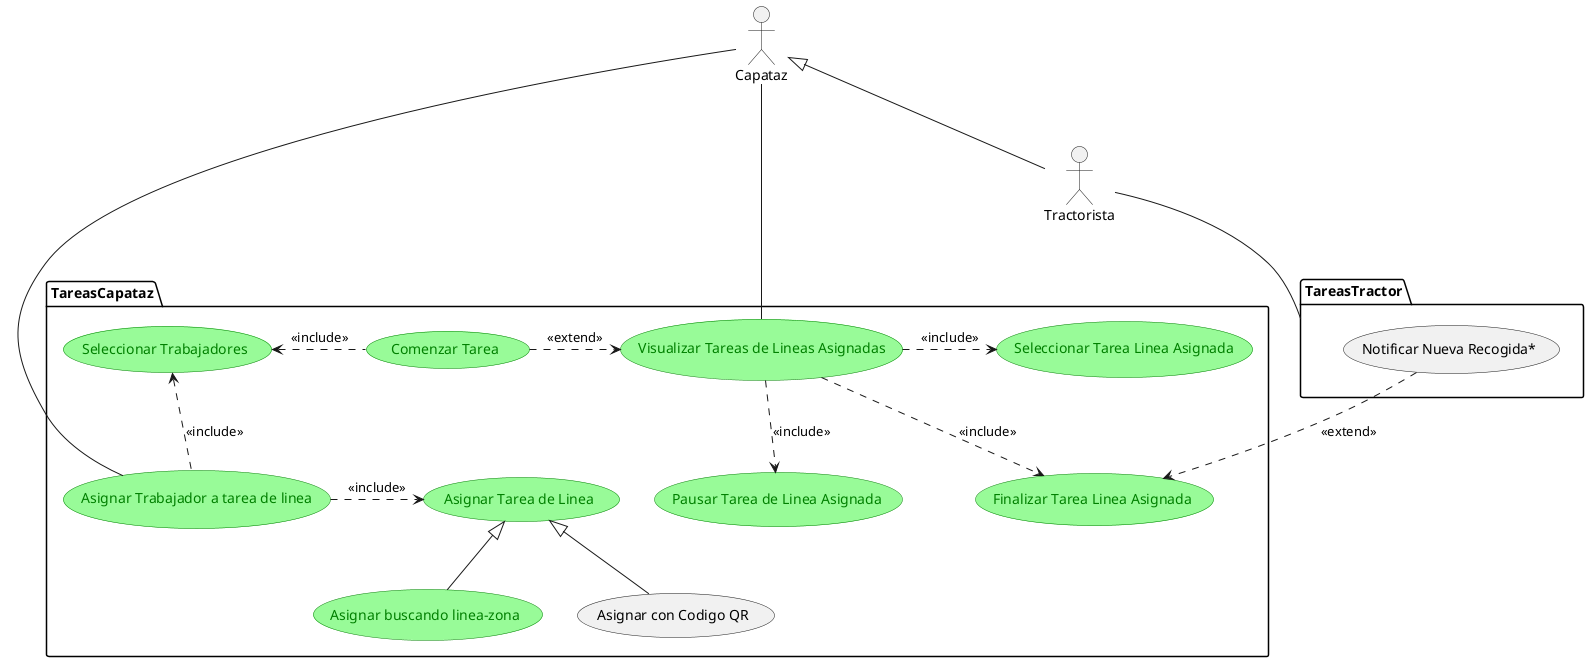 @startuml Capataz
' left to right direction
' :Actor: --> package(Use)
' actor Guest as g

actor Capataz as c
actor Tractorista as a

package TareasCapataz as TC {
    usecase "Asignar Trabajador a tarea de linea" as AT #palegreen;line:green;text:green
    usecase "Seleccionar Trabajadores" as BT #palegreen;line:green;text:green
    usecase "Asignar Tarea de Linea" as AL #palegreen;line:green;text:green
    usecase "Asignar buscando linea-zona" as ALZ #palegreen;line:green;text:green
    usecase "Asignar con Codigo QR" as QR
    usecase "Visualizar Tareas de Lineas Asignadas" as VL #palegreen;line:green;text:green
    usecase "Seleccionar Tarea Linea Asignada" as SL #palegreen;line:green;text:green
    usecase "Finalizar Tarea Linea Asignada" as  FL #palegreen;line:green;text:green
    usecase "Pausar Tarea de Linea Asignada" as  PL #palegreen;line:green;text:green
    usecase "Comenzar Tarea" as RL #palegreen;line:green;text:green
}

package TareasTractor as TT{
    usecase "Notificar Nueva Recogida*" as NR
}



a -up-|> c

c -right- AT
AT .up.> BT: <<include>>
AT .right.> AL: <<include>>

AL <|-down- ALZ
AL <|-down- QR

c -right-VL

VL .right.> SL:<<include>>
VL .down.> FL:<<include>>
VL .down.> PL:<<include>>

FL<.up. NR: <<extend>>

RL .right.>VL : <<extend>>
BT <.right.RL : <<include>>


a -down- TT
